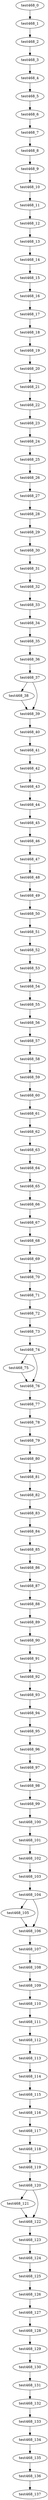 digraph G {
test468_0->test468_1;
test468_1->test468_2;
test468_2->test468_3;
test468_3->test468_4;
test468_4->test468_5;
test468_5->test468_6;
test468_6->test468_7;
test468_7->test468_8;
test468_8->test468_9;
test468_9->test468_10;
test468_10->test468_11;
test468_11->test468_12;
test468_12->test468_13;
test468_13->test468_14;
test468_14->test468_15;
test468_15->test468_16;
test468_16->test468_17;
test468_17->test468_18;
test468_18->test468_19;
test468_19->test468_20;
test468_20->test468_21;
test468_21->test468_22;
test468_22->test468_23;
test468_23->test468_24;
test468_24->test468_25;
test468_25->test468_26;
test468_26->test468_27;
test468_27->test468_28;
test468_28->test468_29;
test468_29->test468_30;
test468_30->test468_31;
test468_31->test468_32;
test468_32->test468_33;
test468_33->test468_34;
test468_34->test468_35;
test468_35->test468_36;
test468_36->test468_37;
test468_37->test468_38;
test468_37->test468_39;
test468_38->test468_39;
test468_39->test468_40;
test468_40->test468_41;
test468_41->test468_42;
test468_42->test468_43;
test468_43->test468_44;
test468_44->test468_45;
test468_45->test468_46;
test468_46->test468_47;
test468_47->test468_48;
test468_48->test468_49;
test468_49->test468_50;
test468_50->test468_51;
test468_51->test468_52;
test468_52->test468_53;
test468_53->test468_54;
test468_54->test468_55;
test468_55->test468_56;
test468_56->test468_57;
test468_57->test468_58;
test468_58->test468_59;
test468_59->test468_60;
test468_60->test468_61;
test468_61->test468_62;
test468_62->test468_63;
test468_63->test468_64;
test468_64->test468_65;
test468_65->test468_66;
test468_66->test468_67;
test468_67->test468_68;
test468_68->test468_69;
test468_69->test468_70;
test468_70->test468_71;
test468_71->test468_72;
test468_72->test468_73;
test468_73->test468_74;
test468_74->test468_75;
test468_74->test468_76;
test468_75->test468_76;
test468_76->test468_77;
test468_77->test468_78;
test468_78->test468_79;
test468_79->test468_80;
test468_80->test468_81;
test468_81->test468_82;
test468_82->test468_83;
test468_83->test468_84;
test468_84->test468_85;
test468_85->test468_86;
test468_86->test468_87;
test468_87->test468_88;
test468_88->test468_89;
test468_89->test468_90;
test468_90->test468_91;
test468_91->test468_92;
test468_92->test468_93;
test468_93->test468_94;
test468_94->test468_95;
test468_95->test468_96;
test468_96->test468_97;
test468_97->test468_98;
test468_98->test468_99;
test468_99->test468_100;
test468_100->test468_101;
test468_101->test468_102;
test468_102->test468_103;
test468_103->test468_104;
test468_104->test468_105;
test468_104->test468_106;
test468_105->test468_106;
test468_106->test468_107;
test468_107->test468_108;
test468_108->test468_109;
test468_109->test468_110;
test468_110->test468_111;
test468_111->test468_112;
test468_112->test468_113;
test468_113->test468_114;
test468_114->test468_115;
test468_115->test468_116;
test468_116->test468_117;
test468_117->test468_118;
test468_118->test468_119;
test468_119->test468_120;
test468_120->test468_121;
test468_120->test468_122;
test468_121->test468_122;
test468_122->test468_123;
test468_123->test468_124;
test468_124->test468_125;
test468_125->test468_126;
test468_126->test468_127;
test468_127->test468_128;
test468_128->test468_129;
test468_129->test468_130;
test468_130->test468_131;
test468_131->test468_132;
test468_132->test468_133;
test468_133->test468_134;
test468_134->test468_135;
test468_135->test468_136;
test468_136->test468_137;

}
